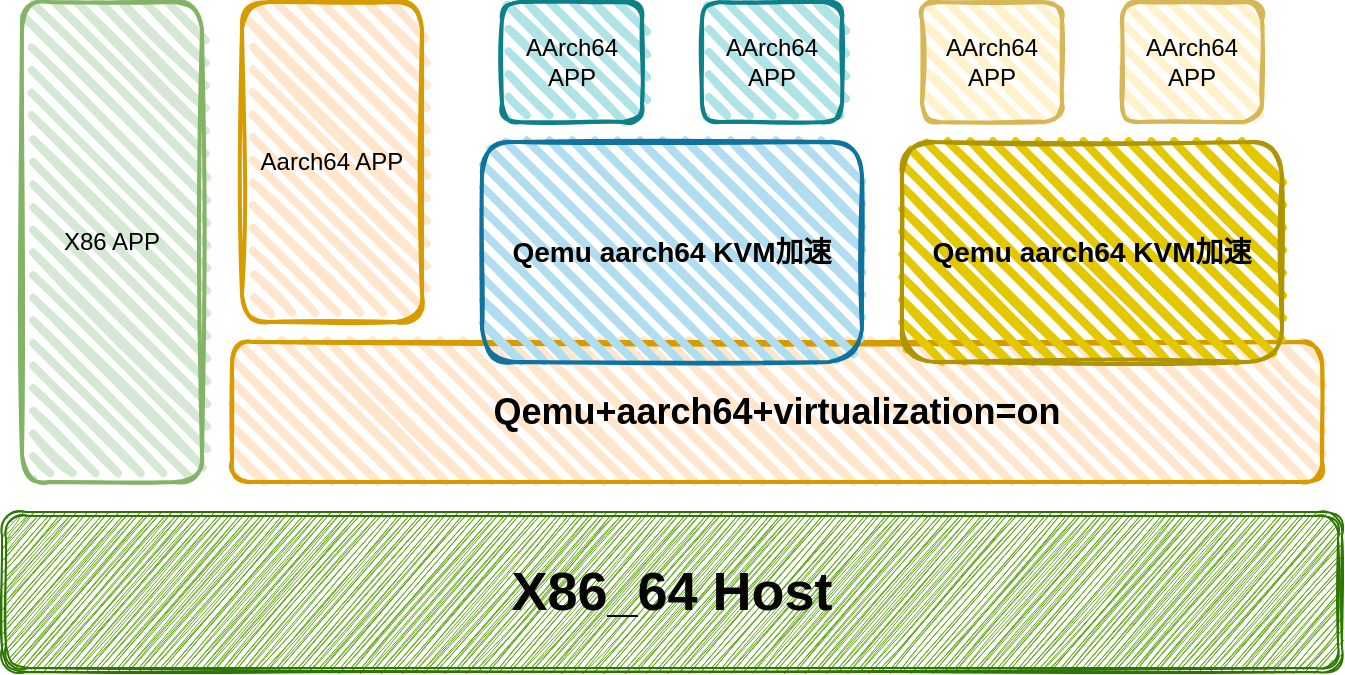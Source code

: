 <mxfile version="13.10.4" type="github">
  <diagram id="mQAeHGsvcNYUFSRuH0Bx" name="Page-1">
    <mxGraphModel dx="1350" dy="804" grid="1" gridSize="10" guides="1" tooltips="1" connect="1" arrows="1" fold="1" page="1" pageScale="1" pageWidth="827" pageHeight="1169" math="0" shadow="0">
      <root>
        <mxCell id="0" />
        <mxCell id="1" parent="0" />
        <mxCell id="bg-VzZmrl5f9JLL7aAXu-2" value="&lt;font style=&quot;font-size: 27px&quot; color=&quot;#050505&quot;&gt;&lt;b&gt;X86_64 Host&lt;br&gt;&lt;/b&gt;&lt;/font&gt;" style="shape=ext;double=1;rounded=1;whiteSpace=wrap;html=1;fillColor=#60a917;strokeColor=#2D7600;fontColor=#ffffff;shadow=0;sketch=1;" vertex="1" parent="1">
          <mxGeometry x="100" y="545" width="670" height="80" as="geometry" />
        </mxCell>
        <mxCell id="bg-VzZmrl5f9JLL7aAXu-3" value="&lt;b&gt;&lt;font style=&quot;font-size: 18px&quot;&gt;Qemu+aarch64+virtualization=on&lt;/font&gt;&lt;/b&gt;" style="rounded=1;whiteSpace=wrap;html=1;strokeWidth=2;fillWeight=4;hachureGap=8;hachureAngle=45;fillColor=#ffe6cc;sketch=1;shadow=0;strokeColor=#d79b00;" vertex="1" parent="1">
          <mxGeometry x="215" y="460" width="545" height="70" as="geometry" />
        </mxCell>
        <mxCell id="bg-VzZmrl5f9JLL7aAXu-4" value="&lt;b&gt;&lt;font style=&quot;font-size: 14px&quot;&gt;Qemu aarch64 KVM加速&lt;/font&gt;&lt;/b&gt;" style="rounded=1;whiteSpace=wrap;html=1;strokeWidth=2;fillWeight=4;hachureGap=8;hachureAngle=45;fillColor=#b1ddf0;sketch=1;shadow=0;strokeColor=#10739e;" vertex="1" parent="1">
          <mxGeometry x="340" y="360" width="190" height="110" as="geometry" />
        </mxCell>
        <mxCell id="bg-VzZmrl5f9JLL7aAXu-7" value="&lt;font color=&quot;#030303&quot;&gt;&lt;b&gt;&lt;font style=&quot;font-size: 14px&quot;&gt;Qemu aarch64 KVM加速&lt;/font&gt;&lt;/b&gt;&lt;/font&gt;" style="rounded=1;whiteSpace=wrap;html=1;strokeWidth=2;fillWeight=4;hachureGap=8;hachureAngle=45;fillColor=#e3c800;sketch=1;shadow=0;strokeColor=#B09500;fontColor=#ffffff;" vertex="1" parent="1">
          <mxGeometry x="550" y="360" width="190" height="110" as="geometry" />
        </mxCell>
        <mxCell id="bg-VzZmrl5f9JLL7aAXu-8" value="X86 APP" style="rounded=1;whiteSpace=wrap;html=1;strokeWidth=2;fillWeight=4;hachureGap=8;hachureAngle=45;fillColor=#d5e8d4;sketch=1;shadow=0;strokeColor=#82b366;" vertex="1" parent="1">
          <mxGeometry x="110" y="290" width="90" height="240" as="geometry" />
        </mxCell>
        <mxCell id="bg-VzZmrl5f9JLL7aAXu-10" value="Aarch64 APP" style="rounded=1;whiteSpace=wrap;html=1;strokeWidth=2;fillWeight=4;hachureGap=8;hachureAngle=45;fillColor=#ffe6cc;sketch=1;shadow=0;strokeColor=#d79b00;" vertex="1" parent="1">
          <mxGeometry x="220" y="290" width="90" height="160" as="geometry" />
        </mxCell>
        <mxCell id="bg-VzZmrl5f9JLL7aAXu-11" value="&lt;div&gt;AArch64&lt;/div&gt;&lt;div&gt;APP&lt;/div&gt;" style="rounded=1;whiteSpace=wrap;html=1;strokeWidth=2;fillWeight=4;hachureGap=8;hachureAngle=45;fillColor=#b0e3e6;sketch=1;shadow=0;strokeColor=#0e8088;" vertex="1" parent="1">
          <mxGeometry x="350" y="290" width="70" height="60" as="geometry" />
        </mxCell>
        <mxCell id="bg-VzZmrl5f9JLL7aAXu-12" value="&lt;div&gt;AArch64&lt;/div&gt;&lt;div&gt;APP&lt;/div&gt;" style="rounded=1;whiteSpace=wrap;html=1;strokeWidth=2;fillWeight=4;hachureGap=8;hachureAngle=45;fillColor=#b0e3e6;sketch=1;shadow=0;strokeColor=#0e8088;" vertex="1" parent="1">
          <mxGeometry x="450" y="290" width="70" height="60" as="geometry" />
        </mxCell>
        <mxCell id="bg-VzZmrl5f9JLL7aAXu-13" value="&lt;div&gt;AArch64&lt;/div&gt;&lt;div&gt;APP&lt;/div&gt;" style="rounded=1;whiteSpace=wrap;html=1;strokeWidth=2;fillWeight=4;hachureGap=8;hachureAngle=45;fillColor=#fff2cc;sketch=1;shadow=0;strokeColor=#d6b656;" vertex="1" parent="1">
          <mxGeometry x="560" y="290" width="70" height="60" as="geometry" />
        </mxCell>
        <mxCell id="bg-VzZmrl5f9JLL7aAXu-14" value="&lt;div&gt;AArch64&lt;/div&gt;&lt;div&gt;APP&lt;/div&gt;" style="rounded=1;whiteSpace=wrap;html=1;strokeWidth=2;fillWeight=4;hachureGap=8;hachureAngle=45;fillColor=#fff2cc;sketch=1;shadow=0;strokeColor=#d6b656;" vertex="1" parent="1">
          <mxGeometry x="660" y="290" width="70" height="60" as="geometry" />
        </mxCell>
      </root>
    </mxGraphModel>
  </diagram>
</mxfile>
